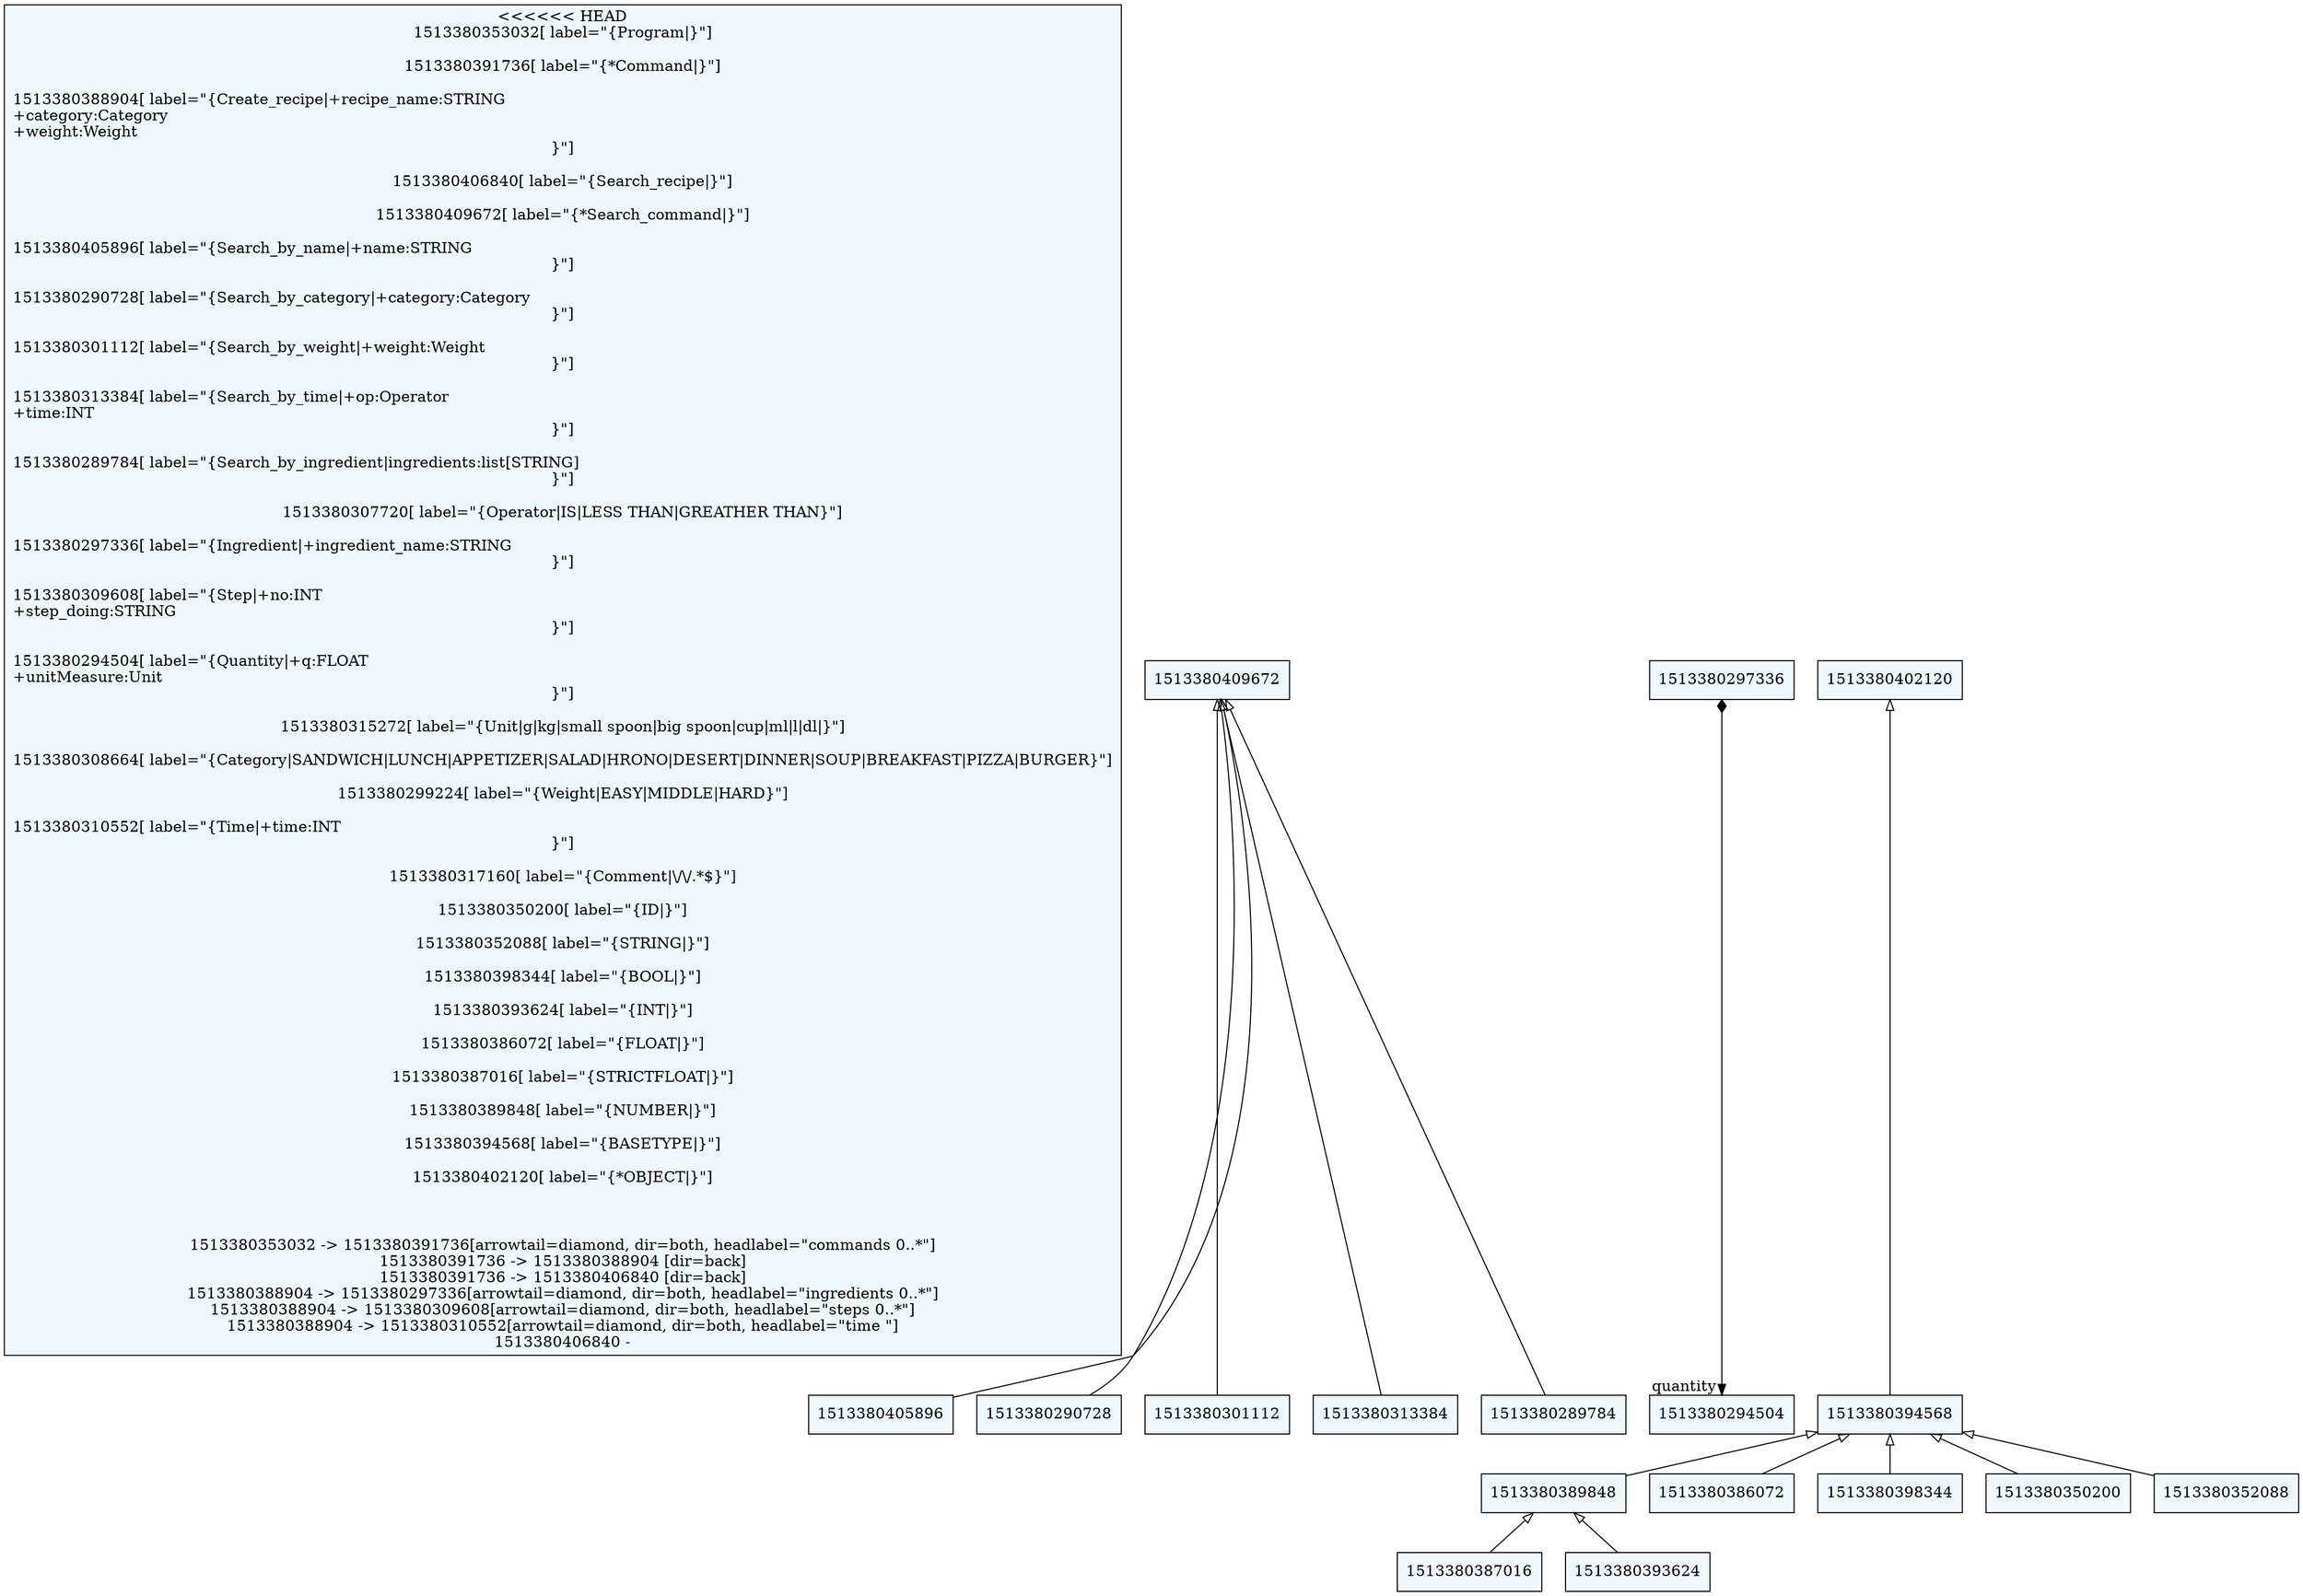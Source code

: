 
    digraph textX {
    fontname = "Bitstream Vera Sans"
    fontsize = 8
    node[
        shape=record,
        style=filled,
        fillcolor=aliceblue
    ]
    nodesep = 0.3
    edge[dir=black,arrowtail=empty]


<<<<<<< HEAD
1513380353032[ label="{Program|}"]

1513380391736[ label="{*Command|}"]

1513380388904[ label="{Create_recipe|+recipe_name:STRING\l+category:Category\l+weight:Weight\l}"]

1513380406840[ label="{Search_recipe|}"]

1513380409672[ label="{*Search_command|}"]

1513380405896[ label="{Search_by_name|+name:STRING\l}"]

1513380290728[ label="{Search_by_category|+category:Category\l}"]

1513380301112[ label="{Search_by_weight|+weight:Weight\l}"]

1513380313384[ label="{Search_by_time|+op:Operator\l+time:INT\l}"]

1513380289784[ label="{Search_by_ingredient|ingredients:list[STRING]\l}"]

1513380307720[ label="{Operator|IS\|LESS THAN\|GREATHER THAN}"]

1513380297336[ label="{Ingredient|+ingredient_name:STRING\l}"]

1513380309608[ label="{Step|+no:INT\l+step_doing:STRING\l}"]

1513380294504[ label="{Quantity|+q:FLOAT\l+unitMeasure:Unit\l}"]

1513380315272[ label="{Unit|g\|kg\|small spoon\|big spoon\|cup\|ml\|l\|dl\|}"]

1513380308664[ label="{Category|SANDWICH\|LUNCH\|APPETIZER\|SALAD\|HRONO\|DESERT\|DINNER\|SOUP\|BREAKFAST\|PIZZA\|BURGER}"]

1513380299224[ label="{Weight|EASY\|MIDDLE\|HARD}"]

1513380310552[ label="{Time|+time:INT\l}"]

1513380317160[ label="{Comment|\\/\\/.*$}"]

1513380350200[ label="{ID|}"]

1513380352088[ label="{STRING|}"]

1513380398344[ label="{BOOL|}"]

1513380393624[ label="{INT|}"]

1513380386072[ label="{FLOAT|}"]

1513380387016[ label="{STRICTFLOAT|}"]

1513380389848[ label="{NUMBER|}"]

1513380394568[ label="{BASETYPE|}"]

1513380402120[ label="{*OBJECT|}"]



1513380353032 -> 1513380391736[arrowtail=diamond, dir=both, headlabel="commands 0..*"]
1513380391736 -> 1513380388904 [dir=back]
1513380391736 -> 1513380406840 [dir=back]
1513380388904 -> 1513380297336[arrowtail=diamond, dir=both, headlabel="ingredients 0..*"]
1513380388904 -> 1513380309608[arrowtail=diamond, dir=both, headlabel="steps 0..*"]
1513380388904 -> 1513380310552[arrowtail=diamond, dir=both, headlabel="time "]
1513380406840 -> 1513380409672[arrowtail=diamond, dir=both, headlabel="criteri 0..*"]
1513380409672 -> 1513380405896 [dir=back]
1513380409672 -> 1513380290728 [dir=back]
1513380409672 -> 1513380301112 [dir=back]
1513380409672 -> 1513380313384 [dir=back]
1513380409672 -> 1513380289784 [dir=back]
1513380297336 -> 1513380294504[arrowtail=diamond, dir=both, headlabel="quantity "]
1513380389848 -> 1513380387016 [dir=back]
1513380389848 -> 1513380393624 [dir=back]
1513380394568 -> 1513380389848 [dir=back]
1513380394568 -> 1513380386072 [dir=back]
1513380394568 -> 1513380398344 [dir=back]
1513380394568 -> 1513380350200 [dir=back]
1513380394568 -> 1513380352088 [dir=back]
1513380402120 -> 1513380394568 [dir=back]


}
